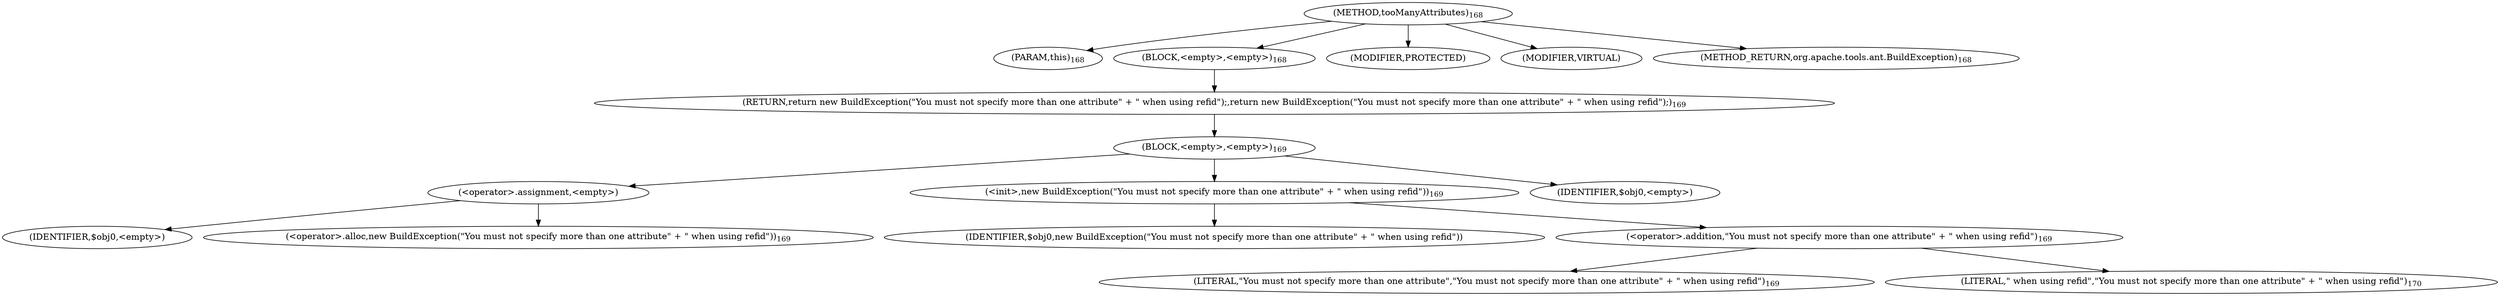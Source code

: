 digraph "tooManyAttributes" {  
"139" [label = <(METHOD,tooManyAttributes)<SUB>168</SUB>> ]
"140" [label = <(PARAM,this)<SUB>168</SUB>> ]
"141" [label = <(BLOCK,&lt;empty&gt;,&lt;empty&gt;)<SUB>168</SUB>> ]
"142" [label = <(RETURN,return new BuildException(&quot;You must not specify more than one attribute&quot; + &quot; when using refid&quot;);,return new BuildException(&quot;You must not specify more than one attribute&quot; + &quot; when using refid&quot;);)<SUB>169</SUB>> ]
"143" [label = <(BLOCK,&lt;empty&gt;,&lt;empty&gt;)<SUB>169</SUB>> ]
"144" [label = <(&lt;operator&gt;.assignment,&lt;empty&gt;)> ]
"145" [label = <(IDENTIFIER,$obj0,&lt;empty&gt;)> ]
"146" [label = <(&lt;operator&gt;.alloc,new BuildException(&quot;You must not specify more than one attribute&quot; + &quot; when using refid&quot;))<SUB>169</SUB>> ]
"147" [label = <(&lt;init&gt;,new BuildException(&quot;You must not specify more than one attribute&quot; + &quot; when using refid&quot;))<SUB>169</SUB>> ]
"148" [label = <(IDENTIFIER,$obj0,new BuildException(&quot;You must not specify more than one attribute&quot; + &quot; when using refid&quot;))> ]
"149" [label = <(&lt;operator&gt;.addition,&quot;You must not specify more than one attribute&quot; + &quot; when using refid&quot;)<SUB>169</SUB>> ]
"150" [label = <(LITERAL,&quot;You must not specify more than one attribute&quot;,&quot;You must not specify more than one attribute&quot; + &quot; when using refid&quot;)<SUB>169</SUB>> ]
"151" [label = <(LITERAL,&quot; when using refid&quot;,&quot;You must not specify more than one attribute&quot; + &quot; when using refid&quot;)<SUB>170</SUB>> ]
"152" [label = <(IDENTIFIER,$obj0,&lt;empty&gt;)> ]
"153" [label = <(MODIFIER,PROTECTED)> ]
"154" [label = <(MODIFIER,VIRTUAL)> ]
"155" [label = <(METHOD_RETURN,org.apache.tools.ant.BuildException)<SUB>168</SUB>> ]
  "139" -> "140" 
  "139" -> "141" 
  "139" -> "153" 
  "139" -> "154" 
  "139" -> "155" 
  "141" -> "142" 
  "142" -> "143" 
  "143" -> "144" 
  "143" -> "147" 
  "143" -> "152" 
  "144" -> "145" 
  "144" -> "146" 
  "147" -> "148" 
  "147" -> "149" 
  "149" -> "150" 
  "149" -> "151" 
}
